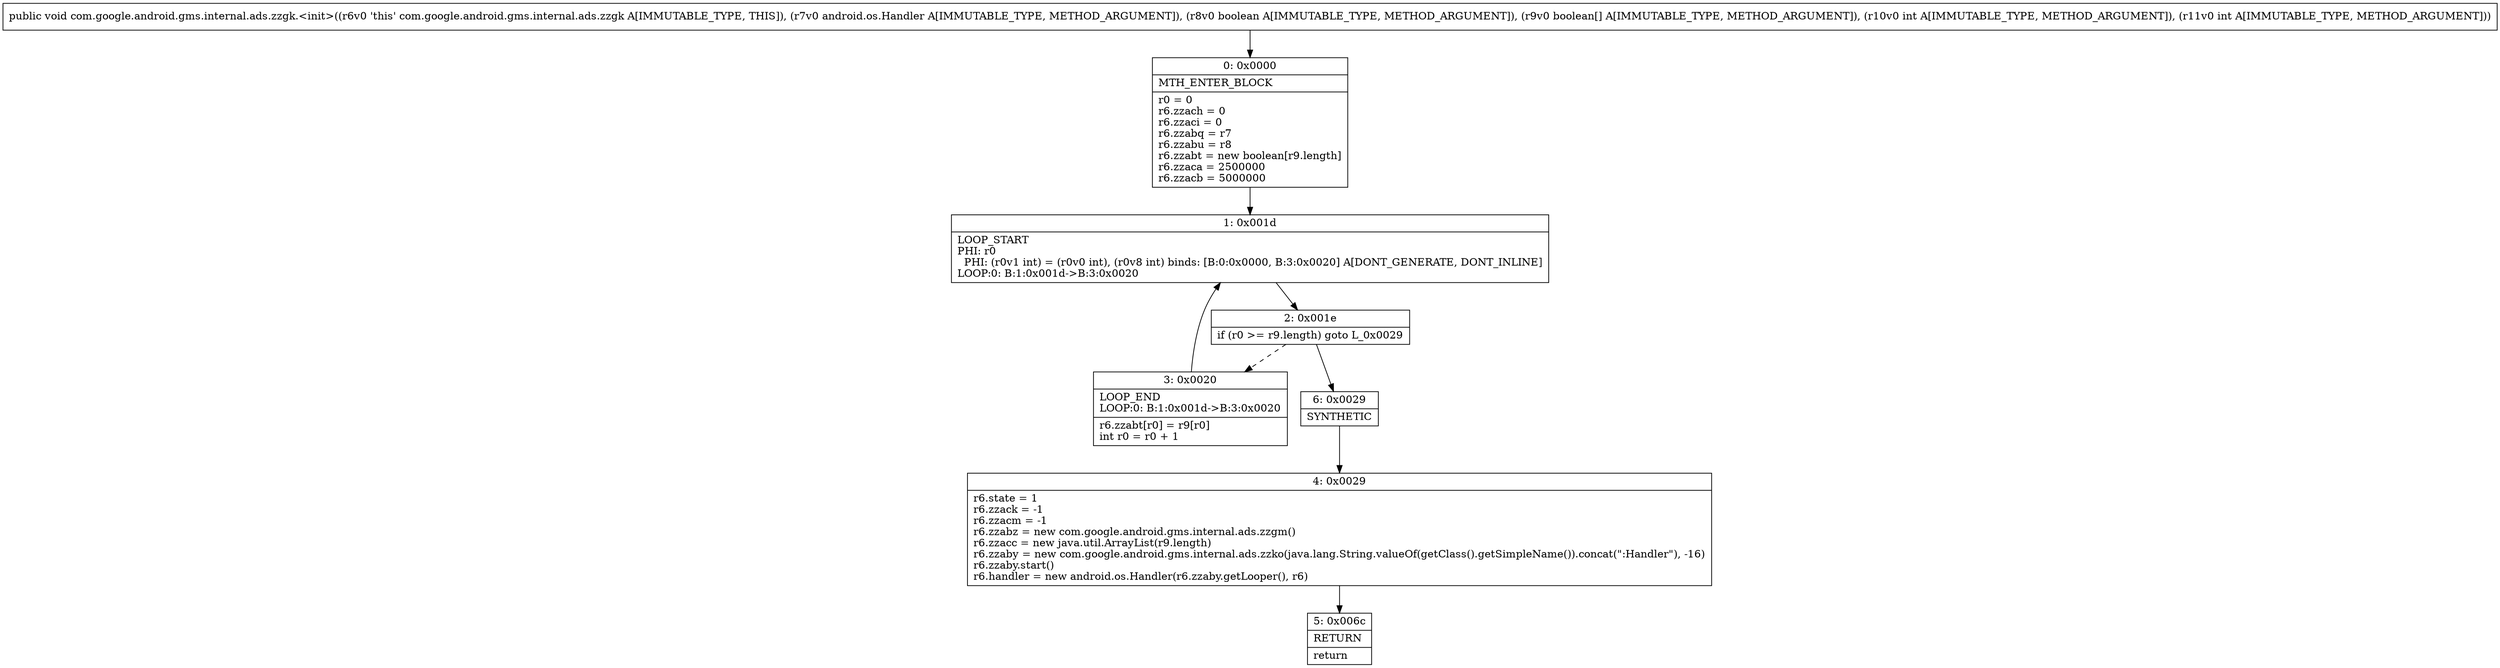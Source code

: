 digraph "CFG forcom.google.android.gms.internal.ads.zzgk.\<init\>(Landroid\/os\/Handler;Z[ZII)V" {
Node_0 [shape=record,label="{0\:\ 0x0000|MTH_ENTER_BLOCK\l|r0 = 0\lr6.zzach = 0\lr6.zzaci = 0\lr6.zzabq = r7\lr6.zzabu = r8\lr6.zzabt = new boolean[r9.length]\lr6.zzaca = 2500000\lr6.zzacb = 5000000\l}"];
Node_1 [shape=record,label="{1\:\ 0x001d|LOOP_START\lPHI: r0 \l  PHI: (r0v1 int) = (r0v0 int), (r0v8 int) binds: [B:0:0x0000, B:3:0x0020] A[DONT_GENERATE, DONT_INLINE]\lLOOP:0: B:1:0x001d\-\>B:3:0x0020\l}"];
Node_2 [shape=record,label="{2\:\ 0x001e|if (r0 \>= r9.length) goto L_0x0029\l}"];
Node_3 [shape=record,label="{3\:\ 0x0020|LOOP_END\lLOOP:0: B:1:0x001d\-\>B:3:0x0020\l|r6.zzabt[r0] = r9[r0]\lint r0 = r0 + 1\l}"];
Node_4 [shape=record,label="{4\:\ 0x0029|r6.state = 1\lr6.zzack = \-1\lr6.zzacm = \-1\lr6.zzabz = new com.google.android.gms.internal.ads.zzgm()\lr6.zzacc = new java.util.ArrayList(r9.length)\lr6.zzaby = new com.google.android.gms.internal.ads.zzko(java.lang.String.valueOf(getClass().getSimpleName()).concat(\":Handler\"), \-16)\lr6.zzaby.start()\lr6.handler = new android.os.Handler(r6.zzaby.getLooper(), r6)\l}"];
Node_5 [shape=record,label="{5\:\ 0x006c|RETURN\l|return\l}"];
Node_6 [shape=record,label="{6\:\ 0x0029|SYNTHETIC\l}"];
MethodNode[shape=record,label="{public void com.google.android.gms.internal.ads.zzgk.\<init\>((r6v0 'this' com.google.android.gms.internal.ads.zzgk A[IMMUTABLE_TYPE, THIS]), (r7v0 android.os.Handler A[IMMUTABLE_TYPE, METHOD_ARGUMENT]), (r8v0 boolean A[IMMUTABLE_TYPE, METHOD_ARGUMENT]), (r9v0 boolean[] A[IMMUTABLE_TYPE, METHOD_ARGUMENT]), (r10v0 int A[IMMUTABLE_TYPE, METHOD_ARGUMENT]), (r11v0 int A[IMMUTABLE_TYPE, METHOD_ARGUMENT])) }"];
MethodNode -> Node_0;
Node_0 -> Node_1;
Node_1 -> Node_2;
Node_2 -> Node_3[style=dashed];
Node_2 -> Node_6;
Node_3 -> Node_1;
Node_4 -> Node_5;
Node_6 -> Node_4;
}

